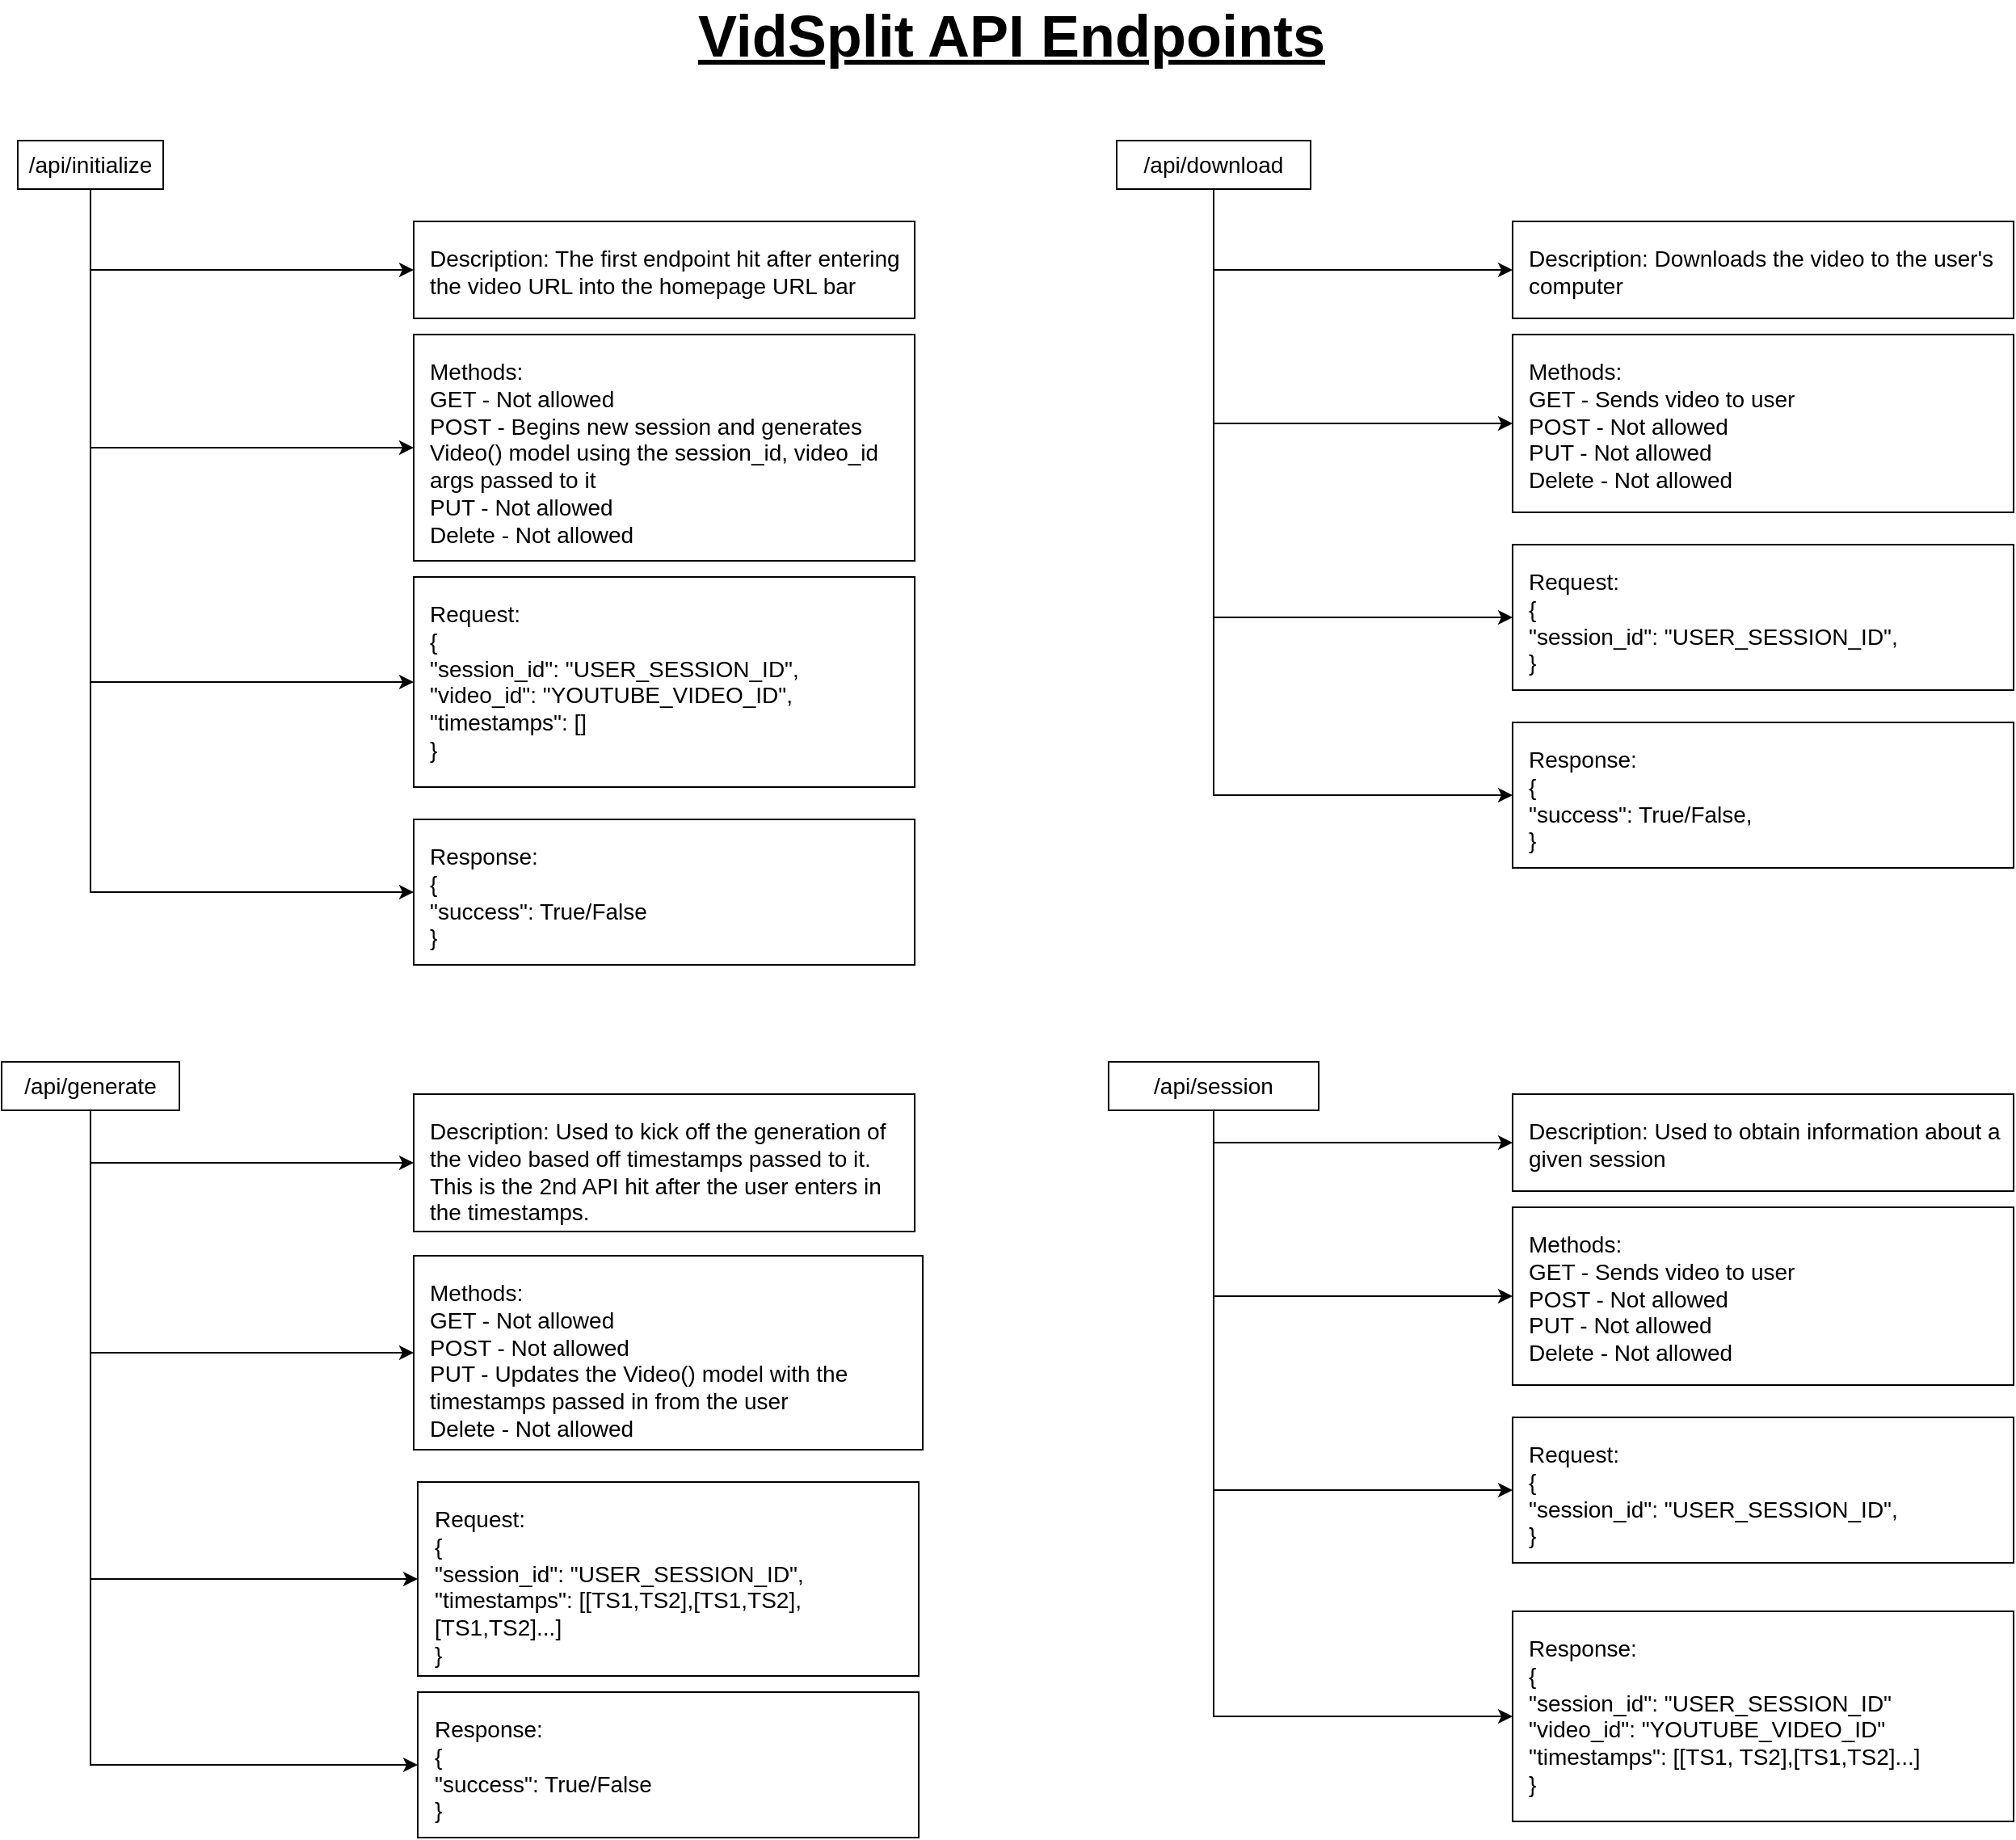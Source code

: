 <mxfile version="24.4.4" type="device">
  <diagram name="Page-1" id="wnjBvoCf8j60xdBYQnAi">
    <mxGraphModel dx="2868" dy="1572" grid="1" gridSize="10" guides="1" tooltips="1" connect="1" arrows="1" fold="1" page="1" pageScale="1" pageWidth="850" pageHeight="1100" math="0" shadow="0">
      <root>
        <mxCell id="0" />
        <mxCell id="1" parent="0" />
        <mxCell id="U8-RmxqKOcRaLi6vK4Wf-5" style="edgeStyle=orthogonalEdgeStyle;rounded=0;orthogonalLoop=1;jettySize=auto;html=1;exitX=0.5;exitY=1;exitDx=0;exitDy=0;entryX=0;entryY=0.5;entryDx=0;entryDy=0;fontSize=14;" edge="1" parent="1" source="U8-RmxqKOcRaLi6vK4Wf-1" target="U8-RmxqKOcRaLi6vK4Wf-2">
          <mxGeometry relative="1" as="geometry" />
        </mxCell>
        <mxCell id="U8-RmxqKOcRaLi6vK4Wf-8" style="edgeStyle=orthogonalEdgeStyle;rounded=0;orthogonalLoop=1;jettySize=auto;html=1;exitX=0.5;exitY=1;exitDx=0;exitDy=0;entryX=0;entryY=0.5;entryDx=0;entryDy=0;fontSize=14;" edge="1" parent="1" source="U8-RmxqKOcRaLi6vK4Wf-1" target="U8-RmxqKOcRaLi6vK4Wf-6">
          <mxGeometry relative="1" as="geometry" />
        </mxCell>
        <mxCell id="U8-RmxqKOcRaLi6vK4Wf-11" style="edgeStyle=orthogonalEdgeStyle;rounded=0;orthogonalLoop=1;jettySize=auto;html=1;exitX=0.5;exitY=1;exitDx=0;exitDy=0;entryX=0;entryY=0.5;entryDx=0;entryDy=0;fontSize=14;" edge="1" parent="1" source="U8-RmxqKOcRaLi6vK4Wf-1" target="U8-RmxqKOcRaLi6vK4Wf-10">
          <mxGeometry relative="1" as="geometry" />
        </mxCell>
        <mxCell id="U8-RmxqKOcRaLi6vK4Wf-56" style="edgeStyle=orthogonalEdgeStyle;rounded=0;orthogonalLoop=1;jettySize=auto;html=1;exitX=0.5;exitY=1;exitDx=0;exitDy=0;entryX=0;entryY=0.5;entryDx=0;entryDy=0;fontSize=14;" edge="1" parent="1" source="U8-RmxqKOcRaLi6vK4Wf-1" target="U8-RmxqKOcRaLi6vK4Wf-55">
          <mxGeometry relative="1" as="geometry" />
        </mxCell>
        <mxCell id="U8-RmxqKOcRaLi6vK4Wf-1" value="/api/initialize" style="rounded=0;whiteSpace=wrap;html=1;fontSize=14;" vertex="1" parent="1">
          <mxGeometry x="240" y="120" width="90" height="30" as="geometry" />
        </mxCell>
        <mxCell id="U8-RmxqKOcRaLi6vK4Wf-2" value="Description: The first endpoint hit after entering the video URL into the homepage URL bar" style="rounded=0;whiteSpace=wrap;html=1;spacing=10;verticalAlign=top;align=left;fontSize=14;" vertex="1" parent="1">
          <mxGeometry x="485" y="170" width="310" height="60" as="geometry" />
        </mxCell>
        <mxCell id="U8-RmxqKOcRaLi6vK4Wf-4" value="&lt;b&gt;&lt;font style=&quot;font-size: 36px;&quot;&gt;&lt;u&gt;VidSplit API Endpoints&lt;/u&gt;&lt;/font&gt;&lt;/b&gt;" style="text;html=1;align=center;verticalAlign=middle;whiteSpace=wrap;rounded=0;" vertex="1" parent="1">
          <mxGeometry x="620" y="40" width="470" height="30" as="geometry" />
        </mxCell>
        <mxCell id="U8-RmxqKOcRaLi6vK4Wf-6" value="Methods:&lt;div style=&quot;font-size: 14px;&quot;&gt;GET - Not allowed&lt;/div&gt;&lt;div style=&quot;font-size: 14px;&quot;&gt;POST - Begins new session and generates Video() model using the session_id, video_id args passed to it&lt;/div&gt;&lt;div style=&quot;font-size: 14px;&quot;&gt;PUT - Not allowed&lt;/div&gt;&lt;div style=&quot;font-size: 14px;&quot;&gt;Delete - Not allowed&lt;/div&gt;" style="rounded=0;whiteSpace=wrap;html=1;spacing=10;verticalAlign=top;align=left;fontSize=14;" vertex="1" parent="1">
          <mxGeometry x="485" y="240" width="310" height="140" as="geometry" />
        </mxCell>
        <mxCell id="U8-RmxqKOcRaLi6vK4Wf-10" value="&lt;div style=&quot;font-size: 14px;&quot;&gt;&lt;span style=&quot;background-color: initial; font-size: 14px;&quot;&gt;Request:&lt;/span&gt;&lt;/div&gt;&lt;div style=&quot;font-size: 14px;&quot;&gt;{&lt;/div&gt;&lt;div style=&quot;font-size: 14px;&quot;&gt;&quot;session_id&quot;: &quot;USER_SESSION_ID&quot;,&lt;/div&gt;&lt;div style=&quot;font-size: 14px;&quot;&gt;&quot;video_id&quot;: &quot;YOUTUBE_VIDEO_ID&quot;,&lt;/div&gt;&lt;div style=&quot;font-size: 14px;&quot;&gt;&quot;timestamps&quot;: []&lt;/div&gt;&lt;div style=&quot;font-size: 14px;&quot;&gt;}&lt;/div&gt;" style="rounded=0;whiteSpace=wrap;html=1;spacing=10;verticalAlign=top;align=left;fontSize=14;" vertex="1" parent="1">
          <mxGeometry x="485" y="390" width="310" height="130" as="geometry" />
        </mxCell>
        <mxCell id="U8-RmxqKOcRaLi6vK4Wf-20" style="edgeStyle=orthogonalEdgeStyle;rounded=0;orthogonalLoop=1;jettySize=auto;html=1;exitX=0.5;exitY=1;exitDx=0;exitDy=0;entryX=0;entryY=0.5;entryDx=0;entryDy=0;fontSize=14;" edge="1" parent="1" source="U8-RmxqKOcRaLi6vK4Wf-23" target="U8-RmxqKOcRaLi6vK4Wf-24">
          <mxGeometry relative="1" as="geometry" />
        </mxCell>
        <mxCell id="U8-RmxqKOcRaLi6vK4Wf-21" style="edgeStyle=orthogonalEdgeStyle;rounded=0;orthogonalLoop=1;jettySize=auto;html=1;exitX=0.5;exitY=1;exitDx=0;exitDy=0;entryX=0;entryY=0.5;entryDx=0;entryDy=0;fontSize=14;" edge="1" parent="1" source="U8-RmxqKOcRaLi6vK4Wf-23" target="U8-RmxqKOcRaLi6vK4Wf-25">
          <mxGeometry relative="1" as="geometry" />
        </mxCell>
        <mxCell id="U8-RmxqKOcRaLi6vK4Wf-22" style="edgeStyle=orthogonalEdgeStyle;rounded=0;orthogonalLoop=1;jettySize=auto;html=1;exitX=0.5;exitY=1;exitDx=0;exitDy=0;entryX=0;entryY=0.5;entryDx=0;entryDy=0;fontSize=14;" edge="1" parent="1" source="U8-RmxqKOcRaLi6vK4Wf-23" target="U8-RmxqKOcRaLi6vK4Wf-26">
          <mxGeometry relative="1" as="geometry" />
        </mxCell>
        <mxCell id="U8-RmxqKOcRaLi6vK4Wf-54" style="edgeStyle=orthogonalEdgeStyle;rounded=0;orthogonalLoop=1;jettySize=auto;html=1;exitX=0.5;exitY=1;exitDx=0;exitDy=0;entryX=0;entryY=0.5;entryDx=0;entryDy=0;fontSize=14;" edge="1" parent="1" source="U8-RmxqKOcRaLi6vK4Wf-23" target="U8-RmxqKOcRaLi6vK4Wf-53">
          <mxGeometry relative="1" as="geometry" />
        </mxCell>
        <mxCell id="U8-RmxqKOcRaLi6vK4Wf-23" value="/api/generate" style="rounded=0;whiteSpace=wrap;html=1;fontSize=14;" vertex="1" parent="1">
          <mxGeometry x="230" y="690" width="110" height="30" as="geometry" />
        </mxCell>
        <mxCell id="U8-RmxqKOcRaLi6vK4Wf-24" value="Description: Used to kick off the generation of the video based off timestamps passed to it. This is the 2nd API hit after the user enters in the timestamps." style="rounded=0;whiteSpace=wrap;html=1;spacing=10;verticalAlign=top;align=left;fontSize=14;" vertex="1" parent="1">
          <mxGeometry x="485" y="710" width="310" height="85" as="geometry" />
        </mxCell>
        <mxCell id="U8-RmxqKOcRaLi6vK4Wf-25" value="Methods:&lt;div style=&quot;font-size: 14px;&quot;&gt;GET - Not allowed&lt;/div&gt;&lt;div style=&quot;font-size: 14px;&quot;&gt;POST - Not allowed&lt;/div&gt;&lt;div style=&quot;font-size: 14px;&quot;&gt;PUT - Updates the Video() model with the timestamps passed in from the user&lt;/div&gt;&lt;div style=&quot;font-size: 14px;&quot;&gt;Delete - Not allowed&lt;/div&gt;" style="rounded=0;whiteSpace=wrap;html=1;spacing=10;verticalAlign=top;align=left;fontSize=14;" vertex="1" parent="1">
          <mxGeometry x="485" y="810" width="315" height="120" as="geometry" />
        </mxCell>
        <mxCell id="U8-RmxqKOcRaLi6vK4Wf-26" value="&lt;div style=&quot;font-size: 14px;&quot;&gt;&lt;span style=&quot;background-color: initial; font-size: 14px;&quot;&gt;Request:&lt;/span&gt;&lt;/div&gt;&lt;div style=&quot;font-size: 14px;&quot;&gt;{&lt;/div&gt;&lt;div style=&quot;font-size: 14px;&quot;&gt;&quot;session_id&quot;: &quot;USER_SESSION_ID&quot;,&lt;/div&gt;&lt;div style=&quot;font-size: 14px;&quot;&gt;&quot;timestamps&quot;: [[TS1,TS2],[TS1,TS2],[TS1,TS2]...]&lt;/div&gt;&lt;div style=&quot;font-size: 14px;&quot;&gt;}&lt;/div&gt;" style="rounded=0;whiteSpace=wrap;html=1;spacing=10;verticalAlign=top;align=left;fontSize=14;" vertex="1" parent="1">
          <mxGeometry x="487.5" y="950" width="310" height="120" as="geometry" />
        </mxCell>
        <mxCell id="U8-RmxqKOcRaLi6vK4Wf-28" style="edgeStyle=orthogonalEdgeStyle;rounded=0;orthogonalLoop=1;jettySize=auto;html=1;exitX=0.5;exitY=1;exitDx=0;exitDy=0;entryX=0;entryY=0.5;entryDx=0;entryDy=0;fontSize=14;" edge="1" parent="1" source="U8-RmxqKOcRaLi6vK4Wf-31" target="U8-RmxqKOcRaLi6vK4Wf-32">
          <mxGeometry relative="1" as="geometry" />
        </mxCell>
        <mxCell id="U8-RmxqKOcRaLi6vK4Wf-29" style="edgeStyle=orthogonalEdgeStyle;rounded=0;orthogonalLoop=1;jettySize=auto;html=1;exitX=0.5;exitY=1;exitDx=0;exitDy=0;entryX=0;entryY=0.5;entryDx=0;entryDy=0;fontSize=14;" edge="1" parent="1" source="U8-RmxqKOcRaLi6vK4Wf-31" target="U8-RmxqKOcRaLi6vK4Wf-33">
          <mxGeometry relative="1" as="geometry" />
        </mxCell>
        <mxCell id="U8-RmxqKOcRaLi6vK4Wf-30" style="edgeStyle=orthogonalEdgeStyle;rounded=0;orthogonalLoop=1;jettySize=auto;html=1;exitX=0.5;exitY=1;exitDx=0;exitDy=0;entryX=0;entryY=0.5;entryDx=0;entryDy=0;fontSize=14;" edge="1" parent="1" source="U8-RmxqKOcRaLi6vK4Wf-31" target="U8-RmxqKOcRaLi6vK4Wf-34">
          <mxGeometry relative="1" as="geometry" />
        </mxCell>
        <mxCell id="U8-RmxqKOcRaLi6vK4Wf-43" style="edgeStyle=orthogonalEdgeStyle;rounded=0;orthogonalLoop=1;jettySize=auto;html=1;exitX=0.5;exitY=1;exitDx=0;exitDy=0;entryX=0;entryY=0.5;entryDx=0;entryDy=0;fontSize=14;" edge="1" parent="1" source="U8-RmxqKOcRaLi6vK4Wf-31" target="U8-RmxqKOcRaLi6vK4Wf-42">
          <mxGeometry relative="1" as="geometry" />
        </mxCell>
        <mxCell id="U8-RmxqKOcRaLi6vK4Wf-31" value="/api/download" style="rounded=0;whiteSpace=wrap;html=1;fontSize=14;" vertex="1" parent="1">
          <mxGeometry x="920" y="120" width="120" height="30" as="geometry" />
        </mxCell>
        <mxCell id="U8-RmxqKOcRaLi6vK4Wf-32" value="Description: Downloads the video to the user&#39;s computer" style="rounded=0;whiteSpace=wrap;html=1;spacing=10;verticalAlign=top;align=left;fontSize=14;" vertex="1" parent="1">
          <mxGeometry x="1165" y="170" width="310" height="60" as="geometry" />
        </mxCell>
        <mxCell id="U8-RmxqKOcRaLi6vK4Wf-33" value="Methods:&lt;div style=&quot;font-size: 14px;&quot;&gt;GET - Sends video to user&lt;/div&gt;&lt;div style=&quot;font-size: 14px;&quot;&gt;POST - Not allowed&lt;/div&gt;&lt;div style=&quot;font-size: 14px;&quot;&gt;PUT - Not allowed&lt;/div&gt;&lt;div style=&quot;font-size: 14px;&quot;&gt;Delete - Not allowed&lt;/div&gt;" style="rounded=0;whiteSpace=wrap;html=1;spacing=10;verticalAlign=top;align=left;fontSize=14;" vertex="1" parent="1">
          <mxGeometry x="1165" y="240" width="310" height="110" as="geometry" />
        </mxCell>
        <mxCell id="U8-RmxqKOcRaLi6vK4Wf-34" value="&lt;div style=&quot;font-size: 14px;&quot;&gt;&lt;span style=&quot;background-color: initial; font-size: 14px;&quot;&gt;Request:&lt;/span&gt;&lt;/div&gt;&lt;div style=&quot;font-size: 14px;&quot;&gt;{&lt;/div&gt;&lt;div style=&quot;font-size: 14px;&quot;&gt;&quot;session_id&quot;: &quot;USER_SESSION_ID&quot;,&lt;/div&gt;&lt;div style=&quot;font-size: 14px;&quot;&gt;}&lt;/div&gt;" style="rounded=0;whiteSpace=wrap;html=1;spacing=10;verticalAlign=top;align=left;fontSize=14;" vertex="1" parent="1">
          <mxGeometry x="1165" y="370" width="310" height="90" as="geometry" />
        </mxCell>
        <mxCell id="U8-RmxqKOcRaLi6vK4Wf-42" value="&lt;div style=&quot;font-size: 14px;&quot;&gt;Response:&lt;/div&gt;&lt;div style=&quot;font-size: 14px;&quot;&gt;{&lt;/div&gt;&lt;div style=&quot;font-size: 14px;&quot;&gt;&quot;success&quot;: True/False,&lt;/div&gt;&lt;div style=&quot;font-size: 14px;&quot;&gt;}&lt;/div&gt;" style="rounded=0;whiteSpace=wrap;html=1;spacing=10;verticalAlign=top;align=left;fontSize=14;" vertex="1" parent="1">
          <mxGeometry x="1165" y="480" width="310" height="90" as="geometry" />
        </mxCell>
        <mxCell id="U8-RmxqKOcRaLi6vK4Wf-44" style="edgeStyle=orthogonalEdgeStyle;rounded=0;orthogonalLoop=1;jettySize=auto;html=1;exitX=0.5;exitY=1;exitDx=0;exitDy=0;entryX=0;entryY=0.5;entryDx=0;entryDy=0;fontSize=14;" edge="1" parent="1" source="U8-RmxqKOcRaLi6vK4Wf-48" target="U8-RmxqKOcRaLi6vK4Wf-49">
          <mxGeometry relative="1" as="geometry" />
        </mxCell>
        <mxCell id="U8-RmxqKOcRaLi6vK4Wf-45" style="edgeStyle=orthogonalEdgeStyle;rounded=0;orthogonalLoop=1;jettySize=auto;html=1;exitX=0.5;exitY=1;exitDx=0;exitDy=0;entryX=0;entryY=0.5;entryDx=0;entryDy=0;fontSize=14;" edge="1" parent="1" source="U8-RmxqKOcRaLi6vK4Wf-48" target="U8-RmxqKOcRaLi6vK4Wf-50">
          <mxGeometry relative="1" as="geometry" />
        </mxCell>
        <mxCell id="U8-RmxqKOcRaLi6vK4Wf-46" style="edgeStyle=orthogonalEdgeStyle;rounded=0;orthogonalLoop=1;jettySize=auto;html=1;exitX=0.5;exitY=1;exitDx=0;exitDy=0;entryX=0;entryY=0.5;entryDx=0;entryDy=0;fontSize=14;" edge="1" parent="1" source="U8-RmxqKOcRaLi6vK4Wf-48" target="U8-RmxqKOcRaLi6vK4Wf-51">
          <mxGeometry relative="1" as="geometry" />
        </mxCell>
        <mxCell id="U8-RmxqKOcRaLi6vK4Wf-47" style="edgeStyle=orthogonalEdgeStyle;rounded=0;orthogonalLoop=1;jettySize=auto;html=1;exitX=0.5;exitY=1;exitDx=0;exitDy=0;entryX=0;entryY=0.5;entryDx=0;entryDy=0;fontSize=14;" edge="1" parent="1" source="U8-RmxqKOcRaLi6vK4Wf-48" target="U8-RmxqKOcRaLi6vK4Wf-52">
          <mxGeometry relative="1" as="geometry" />
        </mxCell>
        <mxCell id="U8-RmxqKOcRaLi6vK4Wf-48" value="/api/session" style="rounded=0;whiteSpace=wrap;html=1;fontSize=14;" vertex="1" parent="1">
          <mxGeometry x="915" y="690" width="130" height="30" as="geometry" />
        </mxCell>
        <mxCell id="U8-RmxqKOcRaLi6vK4Wf-49" value="Description: Used to obtain information about a given session" style="rounded=0;whiteSpace=wrap;html=1;spacing=10;verticalAlign=top;align=left;fontSize=14;" vertex="1" parent="1">
          <mxGeometry x="1165" y="710" width="310" height="60" as="geometry" />
        </mxCell>
        <mxCell id="U8-RmxqKOcRaLi6vK4Wf-50" value="Methods:&lt;div style=&quot;font-size: 14px;&quot;&gt;GET - Sends video to user&lt;/div&gt;&lt;div style=&quot;font-size: 14px;&quot;&gt;POST - Not allowed&lt;/div&gt;&lt;div style=&quot;font-size: 14px;&quot;&gt;PUT - Not allowed&lt;/div&gt;&lt;div style=&quot;font-size: 14px;&quot;&gt;Delete - Not allowed&lt;/div&gt;" style="rounded=0;whiteSpace=wrap;html=1;spacing=10;verticalAlign=top;align=left;fontSize=14;" vertex="1" parent="1">
          <mxGeometry x="1165" y="780" width="310" height="110" as="geometry" />
        </mxCell>
        <mxCell id="U8-RmxqKOcRaLi6vK4Wf-51" value="&lt;div style=&quot;font-size: 14px;&quot;&gt;&lt;span style=&quot;background-color: initial; font-size: 14px;&quot;&gt;Request:&lt;/span&gt;&lt;/div&gt;&lt;div style=&quot;font-size: 14px;&quot;&gt;{&lt;/div&gt;&lt;div style=&quot;font-size: 14px;&quot;&gt;&quot;session_id&quot;: &quot;USER_SESSION_ID&quot;,&lt;/div&gt;&lt;div style=&quot;font-size: 14px;&quot;&gt;}&lt;/div&gt;" style="rounded=0;whiteSpace=wrap;html=1;spacing=10;verticalAlign=top;align=left;fontSize=14;" vertex="1" parent="1">
          <mxGeometry x="1165" y="910" width="310" height="90" as="geometry" />
        </mxCell>
        <mxCell id="U8-RmxqKOcRaLi6vK4Wf-52" value="&lt;div style=&quot;font-size: 14px;&quot;&gt;Response:&lt;/div&gt;&lt;div style=&quot;font-size: 14px;&quot;&gt;{&lt;/div&gt;&lt;div style=&quot;font-size: 14px;&quot;&gt;&quot;session_id&quot;: &quot;USER_SESSION_ID&quot;&lt;/div&gt;&lt;div style=&quot;font-size: 14px;&quot;&gt;&quot;video_id&quot;: &quot;YOUTUBE_VIDEO_ID&quot;&lt;/div&gt;&lt;div style=&quot;font-size: 14px;&quot;&gt;&quot;timestamps&quot;: [[TS1, TS2],[TS1,TS2]...]&lt;/div&gt;&lt;div style=&quot;font-size: 14px;&quot;&gt;}&lt;/div&gt;" style="rounded=0;whiteSpace=wrap;html=1;spacing=10;verticalAlign=top;align=left;fontSize=14;" vertex="1" parent="1">
          <mxGeometry x="1165" y="1030" width="310" height="130" as="geometry" />
        </mxCell>
        <mxCell id="U8-RmxqKOcRaLi6vK4Wf-53" value="&lt;div style=&quot;font-size: 14px;&quot;&gt;&lt;span style=&quot;background-color: initial; font-size: 14px;&quot;&gt;Response:&lt;/span&gt;&lt;/div&gt;&lt;div style=&quot;font-size: 14px;&quot;&gt;{&lt;/div&gt;&lt;div style=&quot;font-size: 14px;&quot;&gt;&quot;success&quot;: True/False&lt;/div&gt;&lt;div style=&quot;font-size: 14px;&quot;&gt;}&lt;/div&gt;" style="rounded=0;whiteSpace=wrap;html=1;spacing=10;verticalAlign=top;align=left;fontSize=14;" vertex="1" parent="1">
          <mxGeometry x="487.5" y="1080" width="310" height="90" as="geometry" />
        </mxCell>
        <mxCell id="U8-RmxqKOcRaLi6vK4Wf-55" value="&lt;div style=&quot;font-size: 14px;&quot;&gt;&lt;div style=&quot;font-size: 14px;&quot;&gt;&lt;span style=&quot;background-color: initial; font-size: 14px;&quot;&gt;Response:&lt;/span&gt;&lt;/div&gt;&lt;div style=&quot;font-size: 14px;&quot;&gt;{&lt;/div&gt;&lt;div style=&quot;font-size: 14px;&quot;&gt;&quot;success&quot;: True/False&lt;/div&gt;&lt;div style=&quot;font-size: 14px;&quot;&gt;}&lt;/div&gt;&lt;/div&gt;" style="rounded=0;whiteSpace=wrap;html=1;spacing=10;verticalAlign=top;align=left;fontSize=14;" vertex="1" parent="1">
          <mxGeometry x="485" y="540" width="310" height="90" as="geometry" />
        </mxCell>
      </root>
    </mxGraphModel>
  </diagram>
</mxfile>
